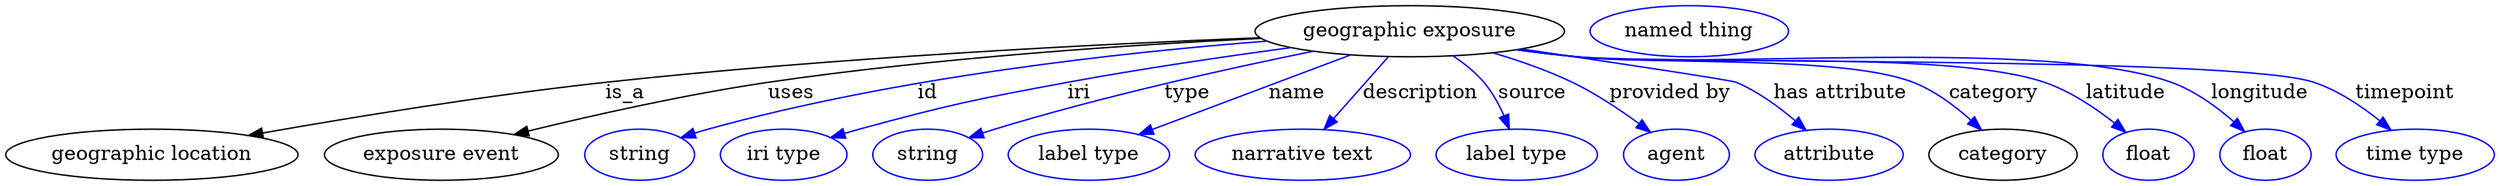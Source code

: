 digraph {
	graph [bb="0,0,1743.9,123"];
	node [label="\N"];
	"geographic exposure"	 [height=0.5,
		label="geographic exposure",
		pos="983.69,105",
		width=3.015];
	"geographic location"	 [height=0.5,
		pos="102.69,18",
		width=2.8525];
	"geographic exposure" -> "geographic location"	 [label=is_a,
		lp="440.69,61.5",
		pos="e,178.29,30.202 877.7,100.99 765.46,96.073 583.22,86.205 426.69,69 331.9,58.581 308.88,50.899 214.69,36 206.14,34.647 197.22,33.229 \
188.32,31.806"];
	"exposure event"	 [height=0.5,
		pos="305.69,18",
		width=2.2748];
	"geographic exposure" -> "exposure event"	 [label=uses,
		lp="550.19,61.5",
		pos="e,358.28,31.968 878.19,100.74 786.69,96.058 650.9,86.708 533.69,69 477.08,60.448 413.59,45.823 368.01,34.422"];
	id	 [color=blue,
		height=0.5,
		label=string,
		pos="443.69,18",
		width=1.0652];
	"geographic exposure" -> id	 [color=blue,
		label=id,
		lp="631.69,61.5",
		pos="e,472.9,29.763 880.61,99.135 779.81,91.407 622.78,74.027 491.69,36 488.71,35.135 485.65,34.172 482.59,33.153",
		style=solid];
	iri	 [color=blue,
		height=0.5,
		label="iri type",
		pos="544.69,18",
		width=1.2277];
	"geographic exposure" -> iri	 [color=blue,
		label=iri,
		lp="743.69,61.5",
		pos="e,578.54,29.775 896.13,94.294 848.51,87.968 788.67,79.203 735.69,69 674.19,57.155 658.9,53.252 598.69,36 595.31,35.032 591.83,33.985 \
588.33,32.9",
		style=solid];
	type	 [color=blue,
		height=0.5,
		label=string,
		pos="645.69,18",
		width=1.0652];
	"geographic exposure" -> type	 [color=blue,
		label=type,
		lp="827.69,61.5",
		pos="e,674.84,29.77 912.92,91.297 853.49,79.06 766.68,59.47 692.69,36 689.96,35.133 687.15,34.193 684.34,33.212",
		style=solid];
	name	 [color=blue,
		height=0.5,
		label="label type",
		pos="758.69,18",
		width=1.5707];
	"geographic exposure" -> name	 [color=blue,
		label=name,
		lp="904.69,61.5",
		pos="e,794.7,31.925 940.84,88.431 901.73,73.31 844.12,51.031 804.2,35.596",
		style=solid];
	description	 [color=blue,
		height=0.5,
		label="narrative text",
		pos="908.69,18",
		width=2.0943];
	"geographic exposure" -> description	 [color=blue,
		label=description,
		lp="991.69,61.5",
		pos="e,923.95,35.706 968.15,86.974 957.32,74.409 942.71,57.466 930.69,43.517",
		style=solid];
	source	 [color=blue,
		height=0.5,
		label="label type",
		pos="1058.7,18",
		width=1.5707];
	"geographic exposure" -> source	 [color=blue,
		label=source,
		lp="1071.2,61.5",
		pos="e,1053.6,36.365 1015.5,87.649 1023.2,82.402 1030.8,76.116 1036.7,69 1042.3,62.236 1046.7,53.837 1050,45.819",
		style=solid];
	"provided by"	 [color=blue,
		height=0.5,
		label=agent,
		pos="1170.7,18",
		width=1.0291];
	"geographic exposure" -> "provided by"	 [color=blue,
		label="provided by",
		lp="1167.2,61.5",
		pos="e,1152.2,33.855 1044.7,90.07 1062.9,84.573 1082.5,77.552 1099.7,69 1115.4,61.177 1131.4,50.012 1144.2,40.122",
		style=solid];
	"has attribute"	 [color=blue,
		height=0.5,
		label=attribute,
		pos="1277.7,18",
		width=1.4443];
	"geographic exposure" -> "has attribute"	 [color=blue,
		label="has attribute",
		lp="1285.7,61.5",
		pos="e,1261.1,35.242 1063.1,92.695 1129.2,82.424 1212.8,69.393 1213.7,69 1228.2,62.607 1242.3,52.064 1253.5,42.219",
		style=solid];
	category	 [height=0.5,
		pos="1399.7,18",
		width=1.4443];
	"geographic exposure" -> category	 [color=blue,
		label=category,
		lp="1393.7,61.5",
		pos="e,1384.1,35.192 1060.7,92.3 1074,90.348 1087.7,88.49 1100.7,87 1152.9,80.997 1287.8,88.427 1336.7,69 1351.5,63.103 1365.6,52.415 \
1376.6,42.341",
		style=solid];
	latitude	 [color=blue,
		height=0.5,
		label=float,
		pos="1501.7,18",
		width=0.88464];
	"geographic exposure" -> latitude	 [color=blue,
		label=latitude,
		lp="1485.7,61.5",
		pos="e,1485.5,33.587 1060,92.155 1073.5,90.195 1087.5,88.372 1100.7,87 1173.5,79.424 1360.6,93.106 1429.7,69 1447.4,62.819 1464.7,50.867 \
1477.8,40.086",
		style=solid];
	longitude	 [color=blue,
		height=0.5,
		label=float,
		pos="1583.7,18",
		width=0.88464];
	"geographic exposure" -> longitude	 [color=blue,
		label=longitude,
		lp="1577.7,61.5",
		pos="e,1568.6,34.135 1059.7,92.072 1073.3,90.109 1087.4,88.306 1100.7,87 1193,77.935 1430.6,100.85 1517.7,69 1533.8,63.102 1549.2,51.719 \
1561,41.201",
		style=solid];
	timepoint	 [color=blue,
		height=0.5,
		label="time type",
		pos="1688.7,18",
		width=1.5346];
	"geographic exposure" -> timepoint	 [color=blue,
		label=timepoint,
		lp="1678.7,61.5",
		pos="e,1670.5,35.195 1059.4,92.026 1073.1,90.055 1087.3,88.261 1100.7,87 1157.7,81.638 1561.4,87.14 1615.7,69 1632.8,63.295 1649.4,52.222 \
1662.5,41.848",
		style=solid];
	"named thing_category"	 [color=blue,
		height=0.5,
		label="named thing",
		pos="1179.7,105",
		width=1.9318];
}
